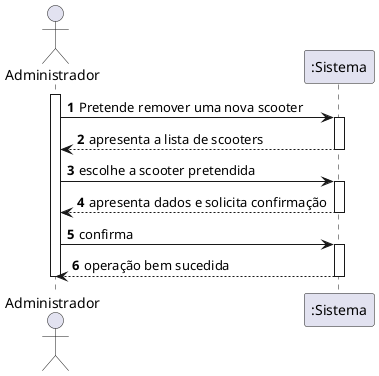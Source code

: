 @startuml
autonumber
actor "Administrador" as UNR

activate UNR
UNR -> ":Sistema" : Pretende remover uma nova scooter
activate ":Sistema"
":Sistema" --> UNR : apresenta a lista de scooters
deactivate ":Sistema"


UNR -> ":Sistema" : escolhe a scooter pretendida
activate ":Sistema"
":Sistema" --> UNR : apresenta dados e solicita confirmação
deactivate ":Sistema"

UNR -> ":Sistema" : confirma
activate ":Sistema"
":Sistema" --> UNR : operação bem sucedida
deactivate ":Sistema"


deactivate UNR
@enduml

